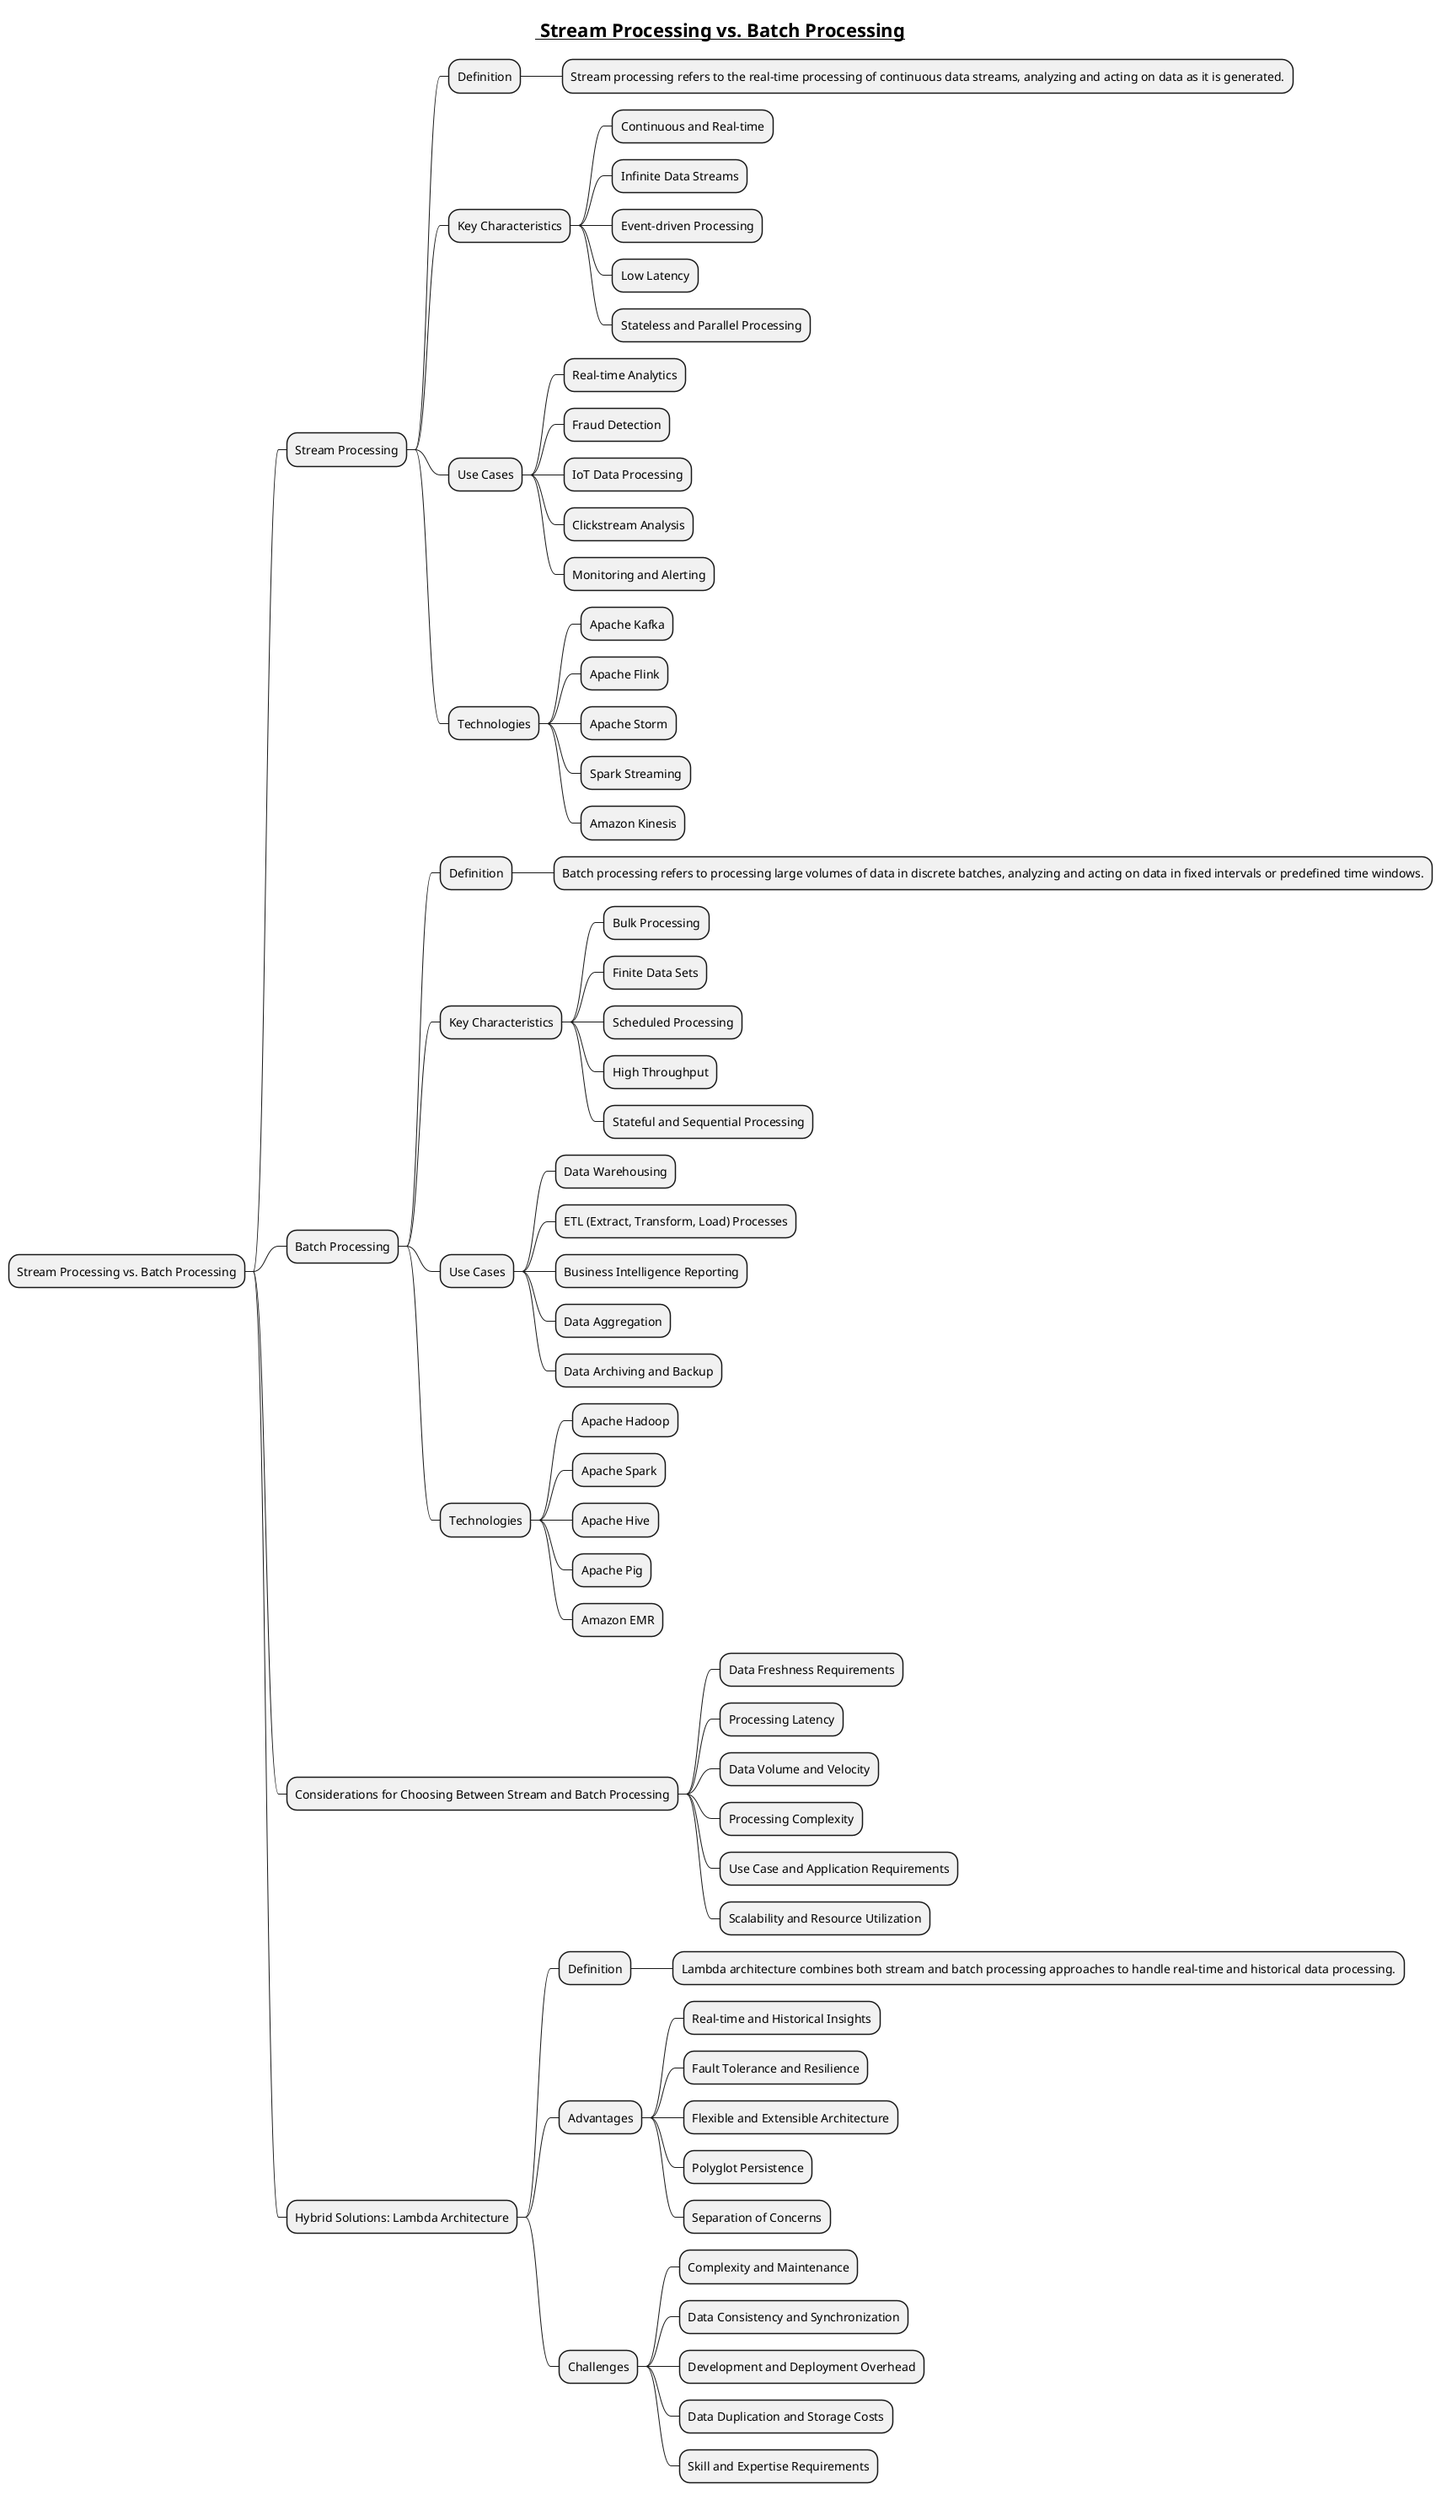 @startmindmap
title =__ Stream Processing vs. Batch Processing__
* Stream Processing vs. Batch Processing
** Stream Processing
*** Definition
**** Stream processing refers to the real-time processing of continuous data streams, analyzing and acting on data as it is generated.
*** Key Characteristics
**** Continuous and Real-time
**** Infinite Data Streams
**** Event-driven Processing
**** Low Latency
**** Stateless and Parallel Processing
*** Use Cases
**** Real-time Analytics
**** Fraud Detection
**** IoT Data Processing
**** Clickstream Analysis
**** Monitoring and Alerting
*** Technologies
**** Apache Kafka
**** Apache Flink
**** Apache Storm
**** Spark Streaming
**** Amazon Kinesis
** Batch Processing
*** Definition
**** Batch processing refers to processing large volumes of data in discrete batches, analyzing and acting on data in fixed intervals or predefined time windows.
*** Key Characteristics
**** Bulk Processing
**** Finite Data Sets
**** Scheduled Processing
**** High Throughput
**** Stateful and Sequential Processing
*** Use Cases
**** Data Warehousing
**** ETL (Extract, Transform, Load) Processes
**** Business Intelligence Reporting
**** Data Aggregation
**** Data Archiving and Backup
*** Technologies
**** Apache Hadoop
**** Apache Spark
**** Apache Hive
**** Apache Pig
**** Amazon EMR
** Considerations for Choosing Between Stream and Batch Processing
*** Data Freshness Requirements
*** Processing Latency
*** Data Volume and Velocity
*** Processing Complexity
*** Use Case and Application Requirements
*** Scalability and Resource Utilization
** Hybrid Solutions: Lambda Architecture
*** Definition
**** Lambda architecture combines both stream and batch processing approaches to handle real-time and historical data processing.
*** Advantages
**** Real-time and Historical Insights
**** Fault Tolerance and Resilience
**** Flexible and Extensible Architecture
**** Polyglot Persistence
**** Separation of Concerns
*** Challenges
**** Complexity and Maintenance
**** Data Consistency and Synchronization
**** Development and Deployment Overhead
**** Data Duplication and Storage Costs
**** Skill and Expertise Requirements
@endmindmap
